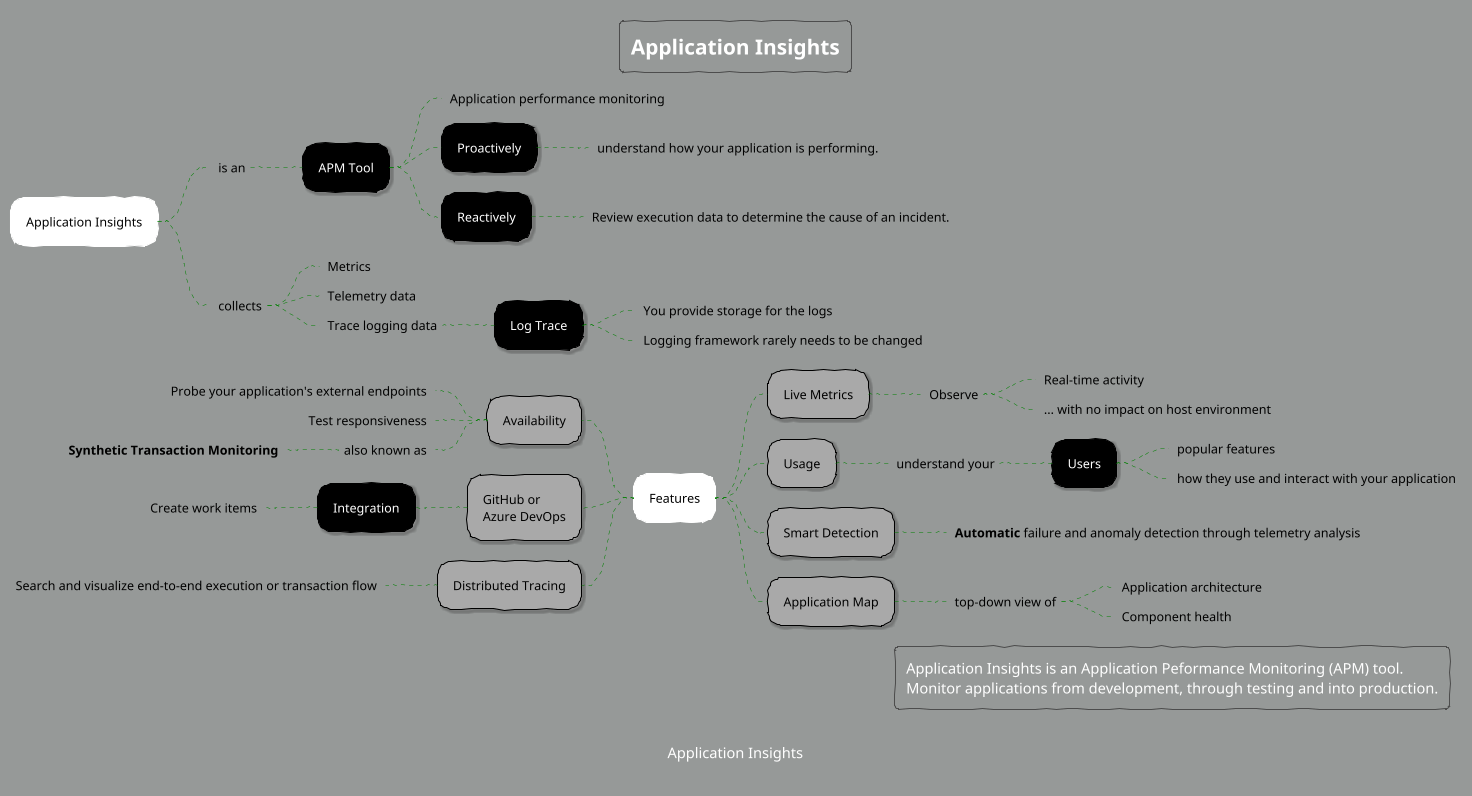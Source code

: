 @startmindmap
Appication Program

@startmindmap "Application Insights"


' Available themes: https://plantuml.com/theme
!theme sketchy
skinparam backgroundColor #969998

<style>
    mindMapDiagram {
        .root {
            BackgroundColor darkblue
            LineColor black
            FontColor white
        }

        .blue {
            FontColor darkblue
        }

        node {
            FontColor white
            LineColor black
            BackgroundColor black
            Shadowing 2.0
            RoundCorner 25
        }
        :depth(0) {
            FontColor black
            LineColor white
            BackgroundColor white
            Shadowing 0.0
        }
        :depth(1) {
            FontColor black
            BackgroundColor darkgrey
            Shadowing 2.0
        }

        arrow {
            LineStyle 4
            LineThickness 0.5
            LineColor green
        }

        boxless {
            FontColor black
            Margin 10
            Padding 10
            MaximumWidth 400
        }
    }
</style>

title Application Insights
caption Application Insights
' footer Application Insights

legend right
Application Insights is an Application Peformance Monitoring (APM) tool.
Monitor applications from development, through testing and into production.
endlegend

+ Application Insights
++_ is an
+++ APM Tool
++++_ Application performance monitoring
++++ Proactively
+++++_ understand how your application is performing.
++++ Reactively
+++++_ Review execution data to determine the cause of an incident.
++_ collects
+++_ Metrics
+++_ Telemetry data
+++_ Trace logging data
++++ Log Trace
+++++_ You provide storage for the logs
+++++_ Logging framework rarely needs to be changed




+ Features

++ Live Metrics
+++_ Observe
++++_ Real-time activity
++++_ ... with no impact on host environment

-- Availability
---_ Probe your application's external endpoints
---_ Test responsiveness
---_ also known as
----_ **Synthetic Transaction Monitoring**

-- GitHub or\nAzure DevOps
--- Integration
----_ Create work items

++ Usage
+++_ understand your
++++ Users
+++++_ popular features
+++++_ how they use and interact with your application

++ Smart Detection
+++_ **Automatic** failure and anomaly detection through telemetry analysis

++ Application Map
+++_ top-down view of
++++_ Application architecture
++++_ Component health

-- Distributed Tracing
---_ Search and visualize end-to-end execution or transaction flow

@endmindmap
